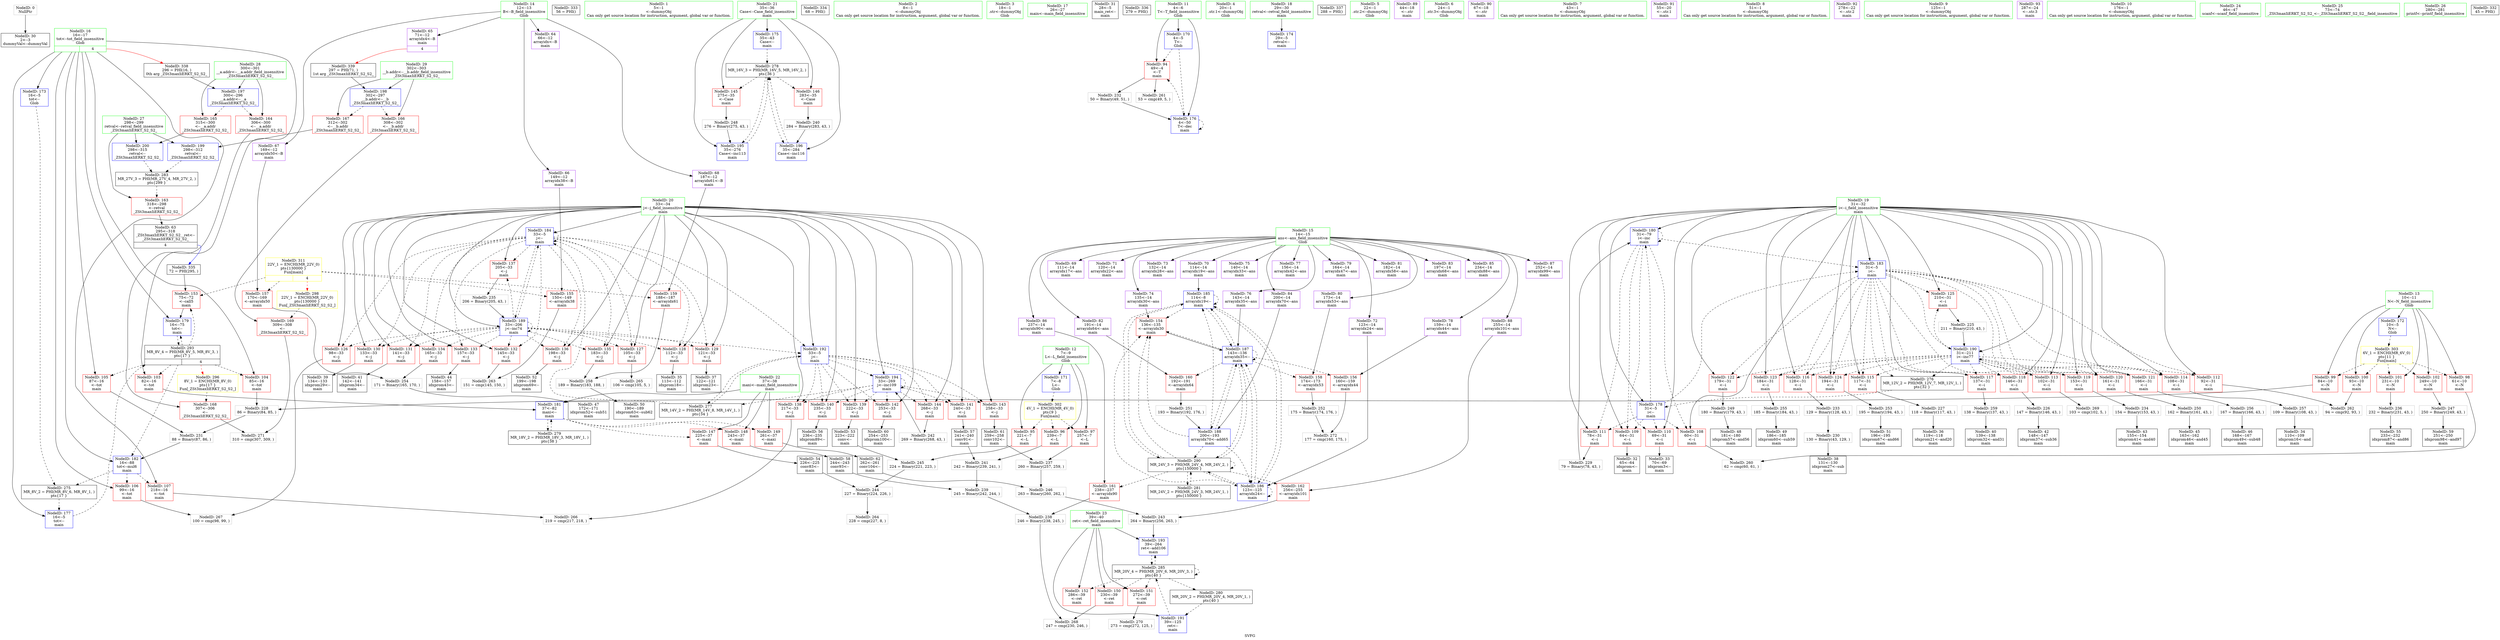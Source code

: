 digraph "SVFG" {
	label="SVFG";

	Node0x560994fac3d0 [shape=record,color=grey,label="{NodeID: 0\nNullPtr}"];
	Node0x560994fac3d0 -> Node0x560994fcc120[style=solid];
	Node0x560994fddcf0 [shape=record,color=grey,label="{NodeID: 263\n151 = cmp(145, 150, )\n}"];
	Node0x560994fd5c30 [shape=record,color=blue,label="{NodeID: 180\n31\<--79\ni\<--inc\nmain\n}"];
	Node0x560994fd5c30 -> Node0x560994fcd9b0[style=dashed];
	Node0x560994fd5c30 -> Node0x560994fcda80[style=dashed];
	Node0x560994fd5c30 -> Node0x560994fcdb50[style=dashed];
	Node0x560994fd5c30 -> Node0x560994fcdc20[style=dashed];
	Node0x560994fd5c30 -> Node0x560994fd5c30[style=dashed];
	Node0x560994fd5c30 -> Node0x560994fd5ea0[style=dashed];
	Node0x560994fcd0c0 [shape=record,color=red,label="{NodeID: 97\n257\<--7\n\<--L\nmain\n}"];
	Node0x560994fcd0c0 -> Node0x560994fda5e0[style=solid];
	Node0x560994fcb3e0 [shape=record,color=green,label="{NodeID: 14\n12\<--13\nB\<--B_field_insensitive\nGlob }"];
	Node0x560994fcb3e0 -> Node0x560994fced10[style=solid];
	Node0x560994fcb3e0 -> Node0x560994fcede0[style=solid];
	Node0x560994fcb3e0 -> Node0x560994fceeb0[style=solid];
	Node0x560994fcb3e0 -> Node0x560994fcef80[style=solid];
	Node0x560994fcb3e0 -> Node0x560994fcf050[style=solid];
	Node0x560994fe9dc0 [shape=record,color=black,label="{NodeID: 277\nMR_14V_2 = PHI(MR_14V_8, MR_14V_1, )\npts\{34 \}\n}"];
	Node0x560994fe9dc0 -> Node0x560994fd5f70[style=dashed];
	Node0x560994fe9dc0 -> Node0x560994fd0710[style=dashed];
	Node0x560994fd08b0 [shape=record,color=blue,label="{NodeID: 194\n33\<--269\nj\<--inc109\nmain\n}"];
	Node0x560994fd08b0 -> Node0x560994fd3950[style=dashed];
	Node0x560994fd08b0 -> Node0x560994fd3a20[style=dashed];
	Node0x560994fd08b0 -> Node0x560994fd3af0[style=dashed];
	Node0x560994fd08b0 -> Node0x560994fd3bc0[style=dashed];
	Node0x560994fd08b0 -> Node0x560994fd3c90[style=dashed];
	Node0x560994fd08b0 -> Node0x560994fd3d60[style=dashed];
	Node0x560994fd08b0 -> Node0x560994fd3e30[style=dashed];
	Node0x560994fd08b0 -> Node0x560994fd08b0[style=dashed];
	Node0x560994fd08b0 -> Node0x560994fe9dc0[style=dashed];
	Node0x560994fcdc20 [shape=record,color=red,label="{NodeID: 111\n78\<--31\n\<--i\nmain\n}"];
	Node0x560994fcdc20 -> Node0x560994fd99e0[style=solid];
	Node0x560994fcbf80 [shape=record,color=green,label="{NodeID: 28\n300\<--301\n__a.addr\<--__a.addr_field_insensitive\n_ZSt3maxIiERKT_S2_S2_\n}"];
	Node0x560994fcbf80 -> Node0x560994fd4e70[style=solid];
	Node0x560994fcbf80 -> Node0x560994fd4f40[style=solid];
	Node0x560994fcbf80 -> Node0x560994fd0b20[style=solid];
	Node0x560994fd2ec0 [shape=record,color=red,label="{NodeID: 125\n210\<--31\n\<--i\nmain\n}"];
	Node0x560994fd2ec0 -> Node0x560994fd93e0[style=solid];
	Node0x560994fccb10 [shape=record,color=black,label="{NodeID: 42\n148\<--147\nidxprom37\<--sub36\nmain\n}"];
	Node0x560994fd3a20 [shape=record,color=red,label="{NodeID: 139\n222\<--33\n\<--j\nmain\n}"];
	Node0x560994fd3a20 -> Node0x560994fce420[style=solid];
	Node0x560994fce690 [shape=record,color=black,label="{NodeID: 56\n236\<--235\nidxprom89\<--\nmain\n}"];
	Node0x560994fda460 [shape=record,color=grey,label="{NodeID: 236\n232 = Binary(231, 43, )\n}"];
	Node0x560994fda460 -> Node0x560994fce5c0[style=solid];
	Node0x560994fd4580 [shape=record,color=red,label="{NodeID: 153\n75\<--72\n\<--call5\nmain\n}"];
	Node0x560994fd4580 -> Node0x560994fd5b60[style=solid];
	Node0x560994fcf1f0 [shape=record,color=purple,label="{NodeID: 70\n114\<--14\narrayidx19\<--ans\nmain\n}"];
	Node0x560994fcf1f0 -> Node0x560994fd6040[style=solid];
	Node0x560994fffd10 [shape=record,color=black,label="{NodeID: 333\n56 = PHI()\n}"];
	Node0x560994fdc970 [shape=record,color=grey,label="{NodeID: 250\n162 = Binary(161, 43, )\n}"];
	Node0x560994fdc970 -> Node0x560994fccd80[style=solid];
	Node0x560994fd50e0 [shape=record,color=red,label="{NodeID: 167\n312\<--302\n\<--__b.addr\n_ZSt3maxIiERKT_S2_S2_\n}"];
	Node0x560994fd50e0 -> Node0x560994fd0cc0[style=solid];
	Node0x560994fcfd50 [shape=record,color=purple,label="{NodeID: 84\n200\<--14\narrayidx70\<--ans\nmain\n}"];
	Node0x560994fcfd50 -> Node0x560994fd62b0[style=solid];
	Node0x560994fb0090 [shape=record,color=green,label="{NodeID: 1\n5\<--1\n\<--dummyObj\nCan only get source location for instruction, argument, global var or function.}"];
	Node0x560994fdde70 [shape=record,color=grey,label="{NodeID: 264\n228 = cmp(227, 8, )\n}"];
	Node0x560994fd5d00 [shape=record,color=blue,label="{NodeID: 181\n37\<--82\nmaxi\<--\nmain\n}"];
	Node0x560994fd5d00 -> Node0x560994fd40a0[style=dashed];
	Node0x560994fd5d00 -> Node0x560994fd4170[style=dashed];
	Node0x560994fd5d00 -> Node0x560994fd4240[style=dashed];
	Node0x560994fd5d00 -> Node0x560994fea7c0[style=dashed];
	Node0x560994fcd190 [shape=record,color=red,label="{NodeID: 98\n61\<--10\n\<--N\nmain\n}"];
	Node0x560994fcd190 -> Node0x560994fdd870[style=solid];
	Node0x560994fcb470 [shape=record,color=green,label="{NodeID: 15\n14\<--15\nans\<--ans_field_insensitive\nGlob }"];
	Node0x560994fcb470 -> Node0x560994fcf120[style=solid];
	Node0x560994fcb470 -> Node0x560994fcf1f0[style=solid];
	Node0x560994fcb470 -> Node0x560994fcf2c0[style=solid];
	Node0x560994fcb470 -> Node0x560994fcf390[style=solid];
	Node0x560994fcb470 -> Node0x560994fcf460[style=solid];
	Node0x560994fcb470 -> Node0x560994fcf530[style=solid];
	Node0x560994fcb470 -> Node0x560994fcf600[style=solid];
	Node0x560994fcb470 -> Node0x560994fcf6d0[style=solid];
	Node0x560994fcb470 -> Node0x560994fcf7a0[style=solid];
	Node0x560994fcb470 -> Node0x560994fcf870[style=solid];
	Node0x560994fcb470 -> Node0x560994fcf940[style=solid];
	Node0x560994fcb470 -> Node0x560994fcfa10[style=solid];
	Node0x560994fcb470 -> Node0x560994fcfae0[style=solid];
	Node0x560994fcb470 -> Node0x560994fcfbb0[style=solid];
	Node0x560994fcb470 -> Node0x560994fcfc80[style=solid];
	Node0x560994fcb470 -> Node0x560994fcfd50[style=solid];
	Node0x560994fcb470 -> Node0x560994fcfe20[style=solid];
	Node0x560994fcb470 -> Node0x560994fcfef0[style=solid];
	Node0x560994fcb470 -> Node0x560994fcffc0[style=solid];
	Node0x560994fcb470 -> Node0x560994fd0090[style=solid];
	Node0x560994fea2c0 [shape=record,color=black,label="{NodeID: 278\nMR_16V_3 = PHI(MR_16V_5, MR_16V_2, )\npts\{36 \}\n}"];
	Node0x560994fea2c0 -> Node0x560994fd3f00[style=dashed];
	Node0x560994fea2c0 -> Node0x560994fd3fd0[style=dashed];
	Node0x560994fea2c0 -> Node0x560994fd0980[style=dashed];
	Node0x560994fea2c0 -> Node0x560994fd0a50[style=dashed];
	Node0x560994fd0980 [shape=record,color=blue,label="{NodeID: 195\n35\<--276\nCase\<--inc113\nmain\n}"];
	Node0x560994fd0980 -> Node0x560994fea2c0[style=dashed];
	Node0x560994fcdcf0 [shape=record,color=red,label="{NodeID: 112\n92\<--31\n\<--i\nmain\n}"];
	Node0x560994fcdcf0 -> Node0x560994fddb70[style=solid];
	Node0x560994fcc050 [shape=record,color=green,label="{NodeID: 29\n302\<--303\n__b.addr\<--__b.addr_field_insensitive\n_ZSt3maxIiERKT_S2_S2_\n}"];
	Node0x560994fcc050 -> Node0x560994fd5010[style=solid];
	Node0x560994fcc050 -> Node0x560994fd50e0[style=solid];
	Node0x560994fcc050 -> Node0x560994fd0bf0[style=solid];
	Node0x560994fd2f90 [shape=record,color=red,label="{NodeID: 126\n98\<--33\n\<--j\nmain\n}"];
	Node0x560994fd2f90 -> Node0x560994fde2f0[style=solid];
	Node0x560994fccbe0 [shape=record,color=black,label="{NodeID: 43\n155\<--154\nidxprom41\<--and40\nmain\n}"];
	Node0x560994fd3af0 [shape=record,color=red,label="{NodeID: 140\n235\<--33\n\<--j\nmain\n}"];
	Node0x560994fd3af0 -> Node0x560994fce690[style=solid];
	Node0x560994fce760 [shape=record,color=black,label="{NodeID: 57\n241\<--240\nconv91\<--\nmain\n}"];
	Node0x560994fce760 -> Node0x560994fd1a60[style=solid];
	Node0x560994fda5e0 [shape=record,color=grey,label="{NodeID: 237\n260 = Binary(257, 259, )\n}"];
	Node0x560994fda5e0 -> Node0x560994fd21e0[style=solid];
	Node0x560994fd4650 [shape=record,color=red,label="{NodeID: 154\n136\<--135\n\<--arrayidx30\nmain\n}"];
	Node0x560994fd4650 -> Node0x560994fd61e0[style=solid];
	Node0x560994fcf2c0 [shape=record,color=purple,label="{NodeID: 71\n120\<--14\narrayidx22\<--ans\nmain\n}"];
	Node0x560994fffe10 [shape=record,color=black,label="{NodeID: 334\n68 = PHI()\n}"];
	Node0x560994fdcaf0 [shape=record,color=grey,label="{NodeID: 251\n193 = Binary(192, 176, )\n}"];
	Node0x560994fdcaf0 -> Node0x560994fd62b0[style=solid];
	Node0x560994fd51b0 [shape=record,color=red,label="{NodeID: 168\n307\<--306\n\<--\n_ZSt3maxIiERKT_S2_S2_\n}"];
	Node0x560994fd51b0 -> Node0x560994fde8f0[style=solid];
	Node0x560994fcfe20 [shape=record,color=purple,label="{NodeID: 85\n234\<--14\narrayidx88\<--ans\nmain\n}"];
	Node0x560994fb0b40 [shape=record,color=green,label="{NodeID: 2\n8\<--1\n\<--dummyObj\nCan only get source location for instruction, argument, global var or function.}"];
	Node0x560994fddff0 [shape=record,color=grey,label="{NodeID: 265\n106 = cmp(105, 5, )\n}"];
	Node0x560994fd5dd0 [shape=record,color=blue,label="{NodeID: 182\n16\<--88\ntot\<--mul6\nmain\n}"];
	Node0x560994fd5dd0 -> Node0x560994fcd810[style=dashed];
	Node0x560994fd5dd0 -> Node0x560994fcd8e0[style=dashed];
	Node0x560994fd5dd0 -> Node0x560994fe93c0[style=dashed];
	Node0x560994fcd260 [shape=record,color=red,label="{NodeID: 99\n84\<--10\n\<--N\nmain\n}"];
	Node0x560994fcd260 -> Node0x560994fd9860[style=solid];
	Node0x560994fcb500 [shape=record,color=green,label="{NodeID: 16\n16\<--17\ntot\<--tot_field_insensitive\nGlob |{|<s9>4}}"];
	Node0x560994fcb500 -> Node0x560994fcd5a0[style=solid];
	Node0x560994fcb500 -> Node0x560994fcd670[style=solid];
	Node0x560994fcb500 -> Node0x560994fcd740[style=solid];
	Node0x560994fcb500 -> Node0x560994fcd810[style=solid];
	Node0x560994fcb500 -> Node0x560994fcd8e0[style=solid];
	Node0x560994fcb500 -> Node0x560994fd5650[style=solid];
	Node0x560994fcb500 -> Node0x560994fd59c0[style=solid];
	Node0x560994fcb500 -> Node0x560994fd5b60[style=solid];
	Node0x560994fcb500 -> Node0x560994fd5dd0[style=solid];
	Node0x560994fcb500:s9 -> Node0x5609950008f0[style=solid,color=red];
	Node0x560994fea7c0 [shape=record,color=black,label="{NodeID: 279\nMR_18V_2 = PHI(MR_18V_3, MR_18V_1, )\npts\{38 \}\n}"];
	Node0x560994fea7c0 -> Node0x560994fd5d00[style=dashed];
	Node0x560994fd0a50 [shape=record,color=blue,label="{NodeID: 196\n35\<--284\nCase\<--inc116\nmain\n}"];
	Node0x560994fd0a50 -> Node0x560994fea2c0[style=dashed];
	Node0x560994fcddc0 [shape=record,color=red,label="{NodeID: 113\n102\<--31\n\<--i\nmain\n}"];
	Node0x560994fcddc0 -> Node0x560994fde5f0[style=solid];
	Node0x560994fcc120 [shape=record,color=black,label="{NodeID: 30\n2\<--3\ndummyVal\<--dummyVal\n}"];
	Node0x560994feedc0 [shape=record,color=black,label="{NodeID: 293\nMR_8V_4 = PHI(MR_8V_5, MR_8V_3, )\npts\{17 \}\n|{|<s6>4}}"];
	Node0x560994feedc0 -> Node0x560994fcd5a0[style=dashed];
	Node0x560994feedc0 -> Node0x560994fcd670[style=dashed];
	Node0x560994feedc0 -> Node0x560994fcd740[style=dashed];
	Node0x560994feedc0 -> Node0x560994fd4580[style=dashed];
	Node0x560994feedc0 -> Node0x560994fd5b60[style=dashed];
	Node0x560994feedc0 -> Node0x560994fd5dd0[style=dashed];
	Node0x560994feedc0:s6 -> Node0x560994ff00c0[style=dashed,color=red];
	Node0x560994fd3060 [shape=record,color=red,label="{NodeID: 127\n105\<--33\n\<--j\nmain\n}"];
	Node0x560994fd3060 -> Node0x560994fddff0[style=solid];
	Node0x560994fcccb0 [shape=record,color=black,label="{NodeID: 44\n158\<--157\nidxprom43\<--\nmain\n}"];
	Node0x560994fd3bc0 [shape=record,color=red,label="{NodeID: 141\n240\<--33\n\<--j\nmain\n}"];
	Node0x560994fd3bc0 -> Node0x560994fce760[style=solid];
	Node0x560994fce830 [shape=record,color=black,label="{NodeID: 58\n244\<--243\nconv93\<--\nmain\n}"];
	Node0x560994fce830 -> Node0x560994fd1760[style=solid];
	Node0x560994fda760 [shape=record,color=grey,label="{NodeID: 238\n246 = Binary(238, 245, )\n}"];
	Node0x560994fda760 -> Node0x560994fde470[style=solid];
	Node0x560994fd4720 [shape=record,color=red,label="{NodeID: 155\n150\<--149\n\<--arrayidx38\nmain\n}"];
	Node0x560994fd4720 -> Node0x560994fddcf0[style=solid];
	Node0x560994fcf390 [shape=record,color=purple,label="{NodeID: 72\n123\<--14\narrayidx24\<--ans\nmain\n}"];
	Node0x560994fcf390 -> Node0x560994fd6110[style=solid];
	Node0x560995000560 [shape=record,color=black,label="{NodeID: 335\n72 = PHI(295, )\n}"];
	Node0x560995000560 -> Node0x560994fd4580[style=solid];
	Node0x560994fdcc70 [shape=record,color=grey,label="{NodeID: 252\n175 = Binary(174, 176, )\n}"];
	Node0x560994fdcc70 -> Node0x560994fdea70[style=solid];
	Node0x560994fd5280 [shape=record,color=red,label="{NodeID: 169\n309\<--308\n\<--\n_ZSt3maxIiERKT_S2_S2_\n}"];
	Node0x560994fd5280 -> Node0x560994fde8f0[style=solid];
	Node0x560994fcfef0 [shape=record,color=purple,label="{NodeID: 86\n237\<--14\narrayidx90\<--ans\nmain\n}"];
	Node0x560994fcfef0 -> Node0x560994fd4c00[style=solid];
	Node0x560994faf720 [shape=record,color=green,label="{NodeID: 3\n18\<--1\n.str\<--dummyObj\nGlob }"];
	Node0x560994fde170 [shape=record,color=grey,label="{NodeID: 266\n219 = cmp(217, 218, )\n}"];
	Node0x560994fd5ea0 [shape=record,color=blue,label="{NodeID: 183\n31\<--5\ni\<--\nmain\n}"];
	Node0x560994fd5ea0 -> Node0x560994fcdcf0[style=dashed];
	Node0x560994fd5ea0 -> Node0x560994fcddc0[style=dashed];
	Node0x560994fd5ea0 -> Node0x560994fcde90[style=dashed];
	Node0x560994fd5ea0 -> Node0x560994fcdf60[style=dashed];
	Node0x560994fd5ea0 -> Node0x560994fd2770[style=dashed];
	Node0x560994fd5ea0 -> Node0x560994fd2840[style=dashed];
	Node0x560994fd5ea0 -> Node0x560994fd2910[style=dashed];
	Node0x560994fd5ea0 -> Node0x560994fd29e0[style=dashed];
	Node0x560994fd5ea0 -> Node0x560994fd2ab0[style=dashed];
	Node0x560994fd5ea0 -> Node0x560994fd2b80[style=dashed];
	Node0x560994fd5ea0 -> Node0x560994fd2c50[style=dashed];
	Node0x560994fd5ea0 -> Node0x560994fd2d20[style=dashed];
	Node0x560994fd5ea0 -> Node0x560994fd2df0[style=dashed];
	Node0x560994fd5ea0 -> Node0x560994fd2ec0[style=dashed];
	Node0x560994fd5ea0 -> Node0x560994fd6450[style=dashed];
	Node0x560994fd5ea0 -> Node0x560994fe98c0[style=dashed];
	Node0x560994fcd330 [shape=record,color=red,label="{NodeID: 100\n93\<--10\n\<--N\nmain\n}"];
	Node0x560994fcd330 -> Node0x560994fddb70[style=solid];
	Node0x560994fcb5d0 [shape=record,color=green,label="{NodeID: 17\n26\<--27\nmain\<--main_field_insensitive\n}"];
	Node0x560994feacc0 [shape=record,color=black,label="{NodeID: 280\nMR_20V_2 = PHI(MR_20V_4, MR_20V_1, )\npts\{40 \}\n}"];
	Node0x560994feacc0 -> Node0x560994fd6520[style=dashed];
	Node0x560994fd0b20 [shape=record,color=blue,label="{NodeID: 197\n300\<--296\n__a.addr\<--__a\n_ZSt3maxIiERKT_S2_S2_\n}"];
	Node0x560994fd0b20 -> Node0x560994fd4e70[style=dashed];
	Node0x560994fd0b20 -> Node0x560994fd4f40[style=dashed];
	Node0x560994fcde90 [shape=record,color=red,label="{NodeID: 114\n108\<--31\n\<--i\nmain\n}"];
	Node0x560994fcde90 -> Node0x560994fdd3f0[style=solid];
	Node0x560994fcc220 [shape=record,color=black,label="{NodeID: 31\n28\<--5\nmain_ret\<--\nmain\n}"];
	Node0x560994fd3130 [shape=record,color=red,label="{NodeID: 128\n112\<--33\n\<--j\nmain\n}"];
	Node0x560994fd3130 -> Node0x560994fcc560[style=solid];
	Node0x560994fccd80 [shape=record,color=black,label="{NodeID: 45\n163\<--162\nidxprom46\<--and45\nmain\n}"];
	Node0x560994fd93e0 [shape=record,color=grey,label="{NodeID: 225\n211 = Binary(210, 43, )\n}"];
	Node0x560994fd93e0 -> Node0x560994fd6450[style=solid];
	Node0x560994fd3c90 [shape=record,color=red,label="{NodeID: 142\n253\<--33\n\<--j\nmain\n}"];
	Node0x560994fd3c90 -> Node0x560994fce9d0[style=solid];
	Node0x560994fce900 [shape=record,color=black,label="{NodeID: 59\n251\<--250\nidxprom98\<--and97\nmain\n}"];
	Node0x560994fd1760 [shape=record,color=grey,label="{NodeID: 239\n245 = Binary(242, 244, )\n}"];
	Node0x560994fd1760 -> Node0x560994fda760[style=solid];
	Node0x560994fd47f0 [shape=record,color=red,label="{NodeID: 156\n160\<--159\n\<--arrayidx44\nmain\n}"];
	Node0x560994fd47f0 -> Node0x560994fdea70[style=solid];
	Node0x560994fcf460 [shape=record,color=purple,label="{NodeID: 73\n132\<--14\narrayidx28\<--ans\nmain\n}"];
	Node0x560995000750 [shape=record,color=black,label="{NodeID: 336\n279 = PHI()\n}"];
	Node0x560994fdcdf0 [shape=record,color=grey,label="{NodeID: 253\n195 = Binary(194, 43, )\n}"];
	Node0x560994fdcdf0 -> Node0x560994fce280[style=solid];
	Node0x560994fd5350 [shape=record,color=blue,label="{NodeID: 170\n4\<--5\nT\<--\nGlob }"];
	Node0x560994fd5350 -> Node0x560994fd0570[style=dashed];
	Node0x560994fd5350 -> Node0x560994fd58f0[style=dashed];
	Node0x560994fcffc0 [shape=record,color=purple,label="{NodeID: 87\n252\<--14\narrayidx99\<--ans\nmain\n}"];
	Node0x560994faf7b0 [shape=record,color=green,label="{NodeID: 4\n20\<--1\n.str.1\<--dummyObj\nGlob }"];
	Node0x560994fde2f0 [shape=record,color=grey,label="{NodeID: 267\n100 = cmp(98, 99, )\n}"];
	Node0x560994fd5f70 [shape=record,color=blue,label="{NodeID: 184\n33\<--5\nj\<--\nmain\n}"];
	Node0x560994fd5f70 -> Node0x560994fd2f90[style=dashed];
	Node0x560994fd5f70 -> Node0x560994fd3060[style=dashed];
	Node0x560994fd5f70 -> Node0x560994fd3130[style=dashed];
	Node0x560994fd5f70 -> Node0x560994fd3200[style=dashed];
	Node0x560994fd5f70 -> Node0x560994fd32d0[style=dashed];
	Node0x560994fd5f70 -> Node0x560994fd33a0[style=dashed];
	Node0x560994fd5f70 -> Node0x560994fd3470[style=dashed];
	Node0x560994fd5f70 -> Node0x560994fd3540[style=dashed];
	Node0x560994fd5f70 -> Node0x560994fd3610[style=dashed];
	Node0x560994fd5f70 -> Node0x560994fd36e0[style=dashed];
	Node0x560994fd5f70 -> Node0x560994fd37b0[style=dashed];
	Node0x560994fd5f70 -> Node0x560994fd3880[style=dashed];
	Node0x560994fd5f70 -> Node0x560994fd5f70[style=dashed];
	Node0x560994fd5f70 -> Node0x560994fd6380[style=dashed];
	Node0x560994fd5f70 -> Node0x560994fd0710[style=dashed];
	Node0x560994fcd400 [shape=record,color=red,label="{NodeID: 101\n231\<--10\n\<--N\nmain\n}"];
	Node0x560994fcd400 -> Node0x560994fda460[style=solid];
	Node0x560994fcb6d0 [shape=record,color=green,label="{NodeID: 18\n29\<--30\nretval\<--retval_field_insensitive\nmain\n}"];
	Node0x560994fcb6d0 -> Node0x560994fd5750[style=solid];
	Node0x560994feb1c0 [shape=record,color=black,label="{NodeID: 281\nMR_24V_2 = PHI(MR_24V_3, MR_24V_1, )\npts\{150000 \}\n}"];
	Node0x560994feb1c0 -> Node0x560994fedec0[style=dashed];
	Node0x560994fd0bf0 [shape=record,color=blue,label="{NodeID: 198\n302\<--297\n__b.addr\<--__b\n_ZSt3maxIiERKT_S2_S2_\n}"];
	Node0x560994fd0bf0 -> Node0x560994fd5010[style=dashed];
	Node0x560994fd0bf0 -> Node0x560994fd50e0[style=dashed];
	Node0x560994fcdf60 [shape=record,color=red,label="{NodeID: 115\n117\<--31\n\<--i\nmain\n}"];
	Node0x560994fcdf60 -> Node0x560994fd96e0[style=solid];
	Node0x560994fcc2f0 [shape=record,color=black,label="{NodeID: 32\n65\<--64\nidxprom\<--\nmain\n}"];
	Node0x560994fd3200 [shape=record,color=red,label="{NodeID: 129\n121\<--33\n\<--j\nmain\n}"];
	Node0x560994fd3200 -> Node0x560994fcc700[style=solid];
	Node0x560994fcce50 [shape=record,color=black,label="{NodeID: 46\n168\<--167\nidxprom49\<--sub48\nmain\n}"];
	Node0x560994fd9560 [shape=record,color=grey,label="{NodeID: 226\n147 = Binary(146, 43, )\n}"];
	Node0x560994fd9560 -> Node0x560994fccb10[style=solid];
	Node0x560994fd3d60 [shape=record,color=red,label="{NodeID: 143\n258\<--33\n\<--j\nmain\n}"];
	Node0x560994fd3d60 -> Node0x560994fceaa0[style=solid];
	Node0x560994fce9d0 [shape=record,color=black,label="{NodeID: 60\n254\<--253\nidxprom100\<--\nmain\n}"];
	Node0x560994fd18e0 [shape=record,color=grey,label="{NodeID: 240\n284 = Binary(283, 43, )\n}"];
	Node0x560994fd18e0 -> Node0x560994fd0a50[style=solid];
	Node0x560994fd48c0 [shape=record,color=red,label="{NodeID: 157\n170\<--169\n\<--arrayidx50\nmain\n}"];
	Node0x560994fd48c0 -> Node0x560994fdcf70[style=solid];
	Node0x560994fcf530 [shape=record,color=purple,label="{NodeID: 74\n135\<--14\narrayidx30\<--ans\nmain\n}"];
	Node0x560994fcf530 -> Node0x560994fd4650[style=solid];
	Node0x560995000820 [shape=record,color=black,label="{NodeID: 337\n288 = PHI()\n}"];
	Node0x560994fdcf70 [shape=record,color=grey,label="{NodeID: 254\n171 = Binary(165, 170, )\n}"];
	Node0x560994fdcf70 -> Node0x560994fccf20[style=solid];
	Node0x560994fd5450 [shape=record,color=blue,label="{NodeID: 171\n7\<--8\nL\<--\nGlob }"];
	Node0x560994fd5450 -> Node0x560994ff1070[style=dashed];
	Node0x560994fd0090 [shape=record,color=purple,label="{NodeID: 88\n255\<--14\narrayidx101\<--ans\nmain\n}"];
	Node0x560994fd0090 -> Node0x560994fd4cd0[style=solid];
	Node0x560994faf130 [shape=record,color=green,label="{NodeID: 5\n22\<--1\n.str.2\<--dummyObj\nGlob }"];
	Node0x560994fde470 [shape=record,color=grey,label="{NodeID: 268\n247 = cmp(230, 246, )\n}"];
	Node0x560994fd6040 [shape=record,color=blue,label="{NodeID: 185\n114\<--8\narrayidx19\<--\nmain\n}"];
	Node0x560994fd6040 -> Node0x560994fd4650[style=dashed];
	Node0x560994fd6040 -> Node0x560994fd6040[style=dashed];
	Node0x560994fd6040 -> Node0x560994fd6110[style=dashed];
	Node0x560994fd6040 -> Node0x560994fd61e0[style=dashed];
	Node0x560994fd6040 -> Node0x560994fedec0[style=dashed];
	Node0x560994fcd4d0 [shape=record,color=red,label="{NodeID: 102\n249\<--10\n\<--N\nmain\n}"];
	Node0x560994fcd4d0 -> Node0x560994fd2360[style=solid];
	Node0x560994fcb7a0 [shape=record,color=green,label="{NodeID: 19\n31\<--32\ni\<--i_field_insensitive\nmain\n}"];
	Node0x560994fcb7a0 -> Node0x560994fcd9b0[style=solid];
	Node0x560994fcb7a0 -> Node0x560994fcda80[style=solid];
	Node0x560994fcb7a0 -> Node0x560994fcdb50[style=solid];
	Node0x560994fcb7a0 -> Node0x560994fcdc20[style=solid];
	Node0x560994fcb7a0 -> Node0x560994fcdcf0[style=solid];
	Node0x560994fcb7a0 -> Node0x560994fcddc0[style=solid];
	Node0x560994fcb7a0 -> Node0x560994fcde90[style=solid];
	Node0x560994fcb7a0 -> Node0x560994fcdf60[style=solid];
	Node0x560994fcb7a0 -> Node0x560994fd2770[style=solid];
	Node0x560994fcb7a0 -> Node0x560994fd2840[style=solid];
	Node0x560994fcb7a0 -> Node0x560994fd2910[style=solid];
	Node0x560994fcb7a0 -> Node0x560994fd29e0[style=solid];
	Node0x560994fcb7a0 -> Node0x560994fd2ab0[style=solid];
	Node0x560994fcb7a0 -> Node0x560994fd2b80[style=solid];
	Node0x560994fcb7a0 -> Node0x560994fd2c50[style=solid];
	Node0x560994fcb7a0 -> Node0x560994fd2d20[style=solid];
	Node0x560994fcb7a0 -> Node0x560994fd2df0[style=solid];
	Node0x560994fcb7a0 -> Node0x560994fd2ec0[style=solid];
	Node0x560994fcb7a0 -> Node0x560994fd5a90[style=solid];
	Node0x560994fcb7a0 -> Node0x560994fd5c30[style=solid];
	Node0x560994fcb7a0 -> Node0x560994fd5ea0[style=solid];
	Node0x560994fcb7a0 -> Node0x560994fd6450[style=solid];
	Node0x560994fd0cc0 [shape=record,color=blue,label="{NodeID: 199\n298\<--312\nretval\<--\n_ZSt3maxIiERKT_S2_S2_\n}"];
	Node0x560994fd0cc0 -> Node0x560994febbc0[style=dashed];
	Node0x560994fd2770 [shape=record,color=red,label="{NodeID: 116\n128\<--31\n\<--i\nmain\n}"];
	Node0x560994fd2770 -> Node0x560994fd9fe0[style=solid];
	Node0x560994fcc3c0 [shape=record,color=black,label="{NodeID: 33\n70\<--69\nidxprom3\<--\nmain\n}"];
	Node0x560994ff00c0 [shape=record,color=yellow,style=double,label="{NodeID: 296\n8V_1 = ENCHI(MR_8V_0)\npts\{17 \}\nFun[_ZSt3maxIiERKT_S2_S2_]}"];
	Node0x560994ff00c0 -> Node0x560994fd51b0[style=dashed];
	Node0x560994fd32d0 [shape=record,color=red,label="{NodeID: 130\n133\<--33\n\<--j\nmain\n}"];
	Node0x560994fd32d0 -> Node0x560994fcc8a0[style=solid];
	Node0x560994fccf20 [shape=record,color=black,label="{NodeID: 47\n172\<--171\nidxprom52\<--sub51\nmain\n}"];
	Node0x560994fd96e0 [shape=record,color=grey,label="{NodeID: 227\n118 = Binary(117, 43, )\n}"];
	Node0x560994fd96e0 -> Node0x560994fcc630[style=solid];
	Node0x560994fd3e30 [shape=record,color=red,label="{NodeID: 144\n268\<--33\n\<--j\nmain\n}"];
	Node0x560994fd3e30 -> Node0x560994fd1be0[style=solid];
	Node0x560994fceaa0 [shape=record,color=black,label="{NodeID: 61\n259\<--258\nconv102\<--\nmain\n}"];
	Node0x560994fceaa0 -> Node0x560994fda5e0[style=solid];
	Node0x560994fd1a60 [shape=record,color=grey,label="{NodeID: 241\n242 = Binary(239, 241, )\n}"];
	Node0x560994fd1a60 -> Node0x560994fd1760[style=solid];
	Node0x560994fd4990 [shape=record,color=red,label="{NodeID: 158\n174\<--173\n\<--arrayidx53\nmain\n}"];
	Node0x560994fd4990 -> Node0x560994fdcc70[style=solid];
	Node0x560994fcf600 [shape=record,color=purple,label="{NodeID: 75\n140\<--14\narrayidx33\<--ans\nmain\n}"];
	Node0x5609950008f0 [shape=record,color=black,label="{NodeID: 338\n296 = PHI(16, )\n0th arg _ZSt3maxIiERKT_S2_S2_ }"];
	Node0x5609950008f0 -> Node0x560994fd0b20[style=solid];
	Node0x560994fdd0f0 [shape=record,color=grey,label="{NodeID: 255\n185 = Binary(184, 43, )\n}"];
	Node0x560994fdd0f0 -> Node0x560994fce0e0[style=solid];
	Node0x560994fd5550 [shape=record,color=blue,label="{NodeID: 172\n10\<--5\nN\<--\nGlob }"];
	Node0x560994fd5550 -> Node0x560994ff1150[style=dashed];
	Node0x560994fd0160 [shape=record,color=purple,label="{NodeID: 89\n44\<--18\n\<--.str\nmain\n}"];
	Node0x560994faf1c0 [shape=record,color=green,label="{NodeID: 6\n24\<--1\n.str.3\<--dummyObj\nGlob }"];
	Node0x560994fde5f0 [shape=record,color=grey,label="{NodeID: 269\n103 = cmp(102, 5, )\n}"];
	Node0x560994fd6110 [shape=record,color=blue,label="{NodeID: 186\n123\<--125\narrayidx24\<--\nmain\n}"];
	Node0x560994fd6110 -> Node0x560994fd4650[style=dashed];
	Node0x560994fd6110 -> Node0x560994fd6040[style=dashed];
	Node0x560994fd6110 -> Node0x560994fd6110[style=dashed];
	Node0x560994fd6110 -> Node0x560994fd61e0[style=dashed];
	Node0x560994fd6110 -> Node0x560994fedec0[style=dashed];
	Node0x560994fcd5a0 [shape=record,color=red,label="{NodeID: 103\n82\<--16\n\<--tot\nmain\n}"];
	Node0x560994fcd5a0 -> Node0x560994fd5d00[style=solid];
	Node0x560994fcb870 [shape=record,color=green,label="{NodeID: 20\n33\<--34\nj\<--j_field_insensitive\nmain\n}"];
	Node0x560994fcb870 -> Node0x560994fd2f90[style=solid];
	Node0x560994fcb870 -> Node0x560994fd3060[style=solid];
	Node0x560994fcb870 -> Node0x560994fd3130[style=solid];
	Node0x560994fcb870 -> Node0x560994fd3200[style=solid];
	Node0x560994fcb870 -> Node0x560994fd32d0[style=solid];
	Node0x560994fcb870 -> Node0x560994fd33a0[style=solid];
	Node0x560994fcb870 -> Node0x560994fd3470[style=solid];
	Node0x560994fcb870 -> Node0x560994fd3540[style=solid];
	Node0x560994fcb870 -> Node0x560994fd3610[style=solid];
	Node0x560994fcb870 -> Node0x560994fd36e0[style=solid];
	Node0x560994fcb870 -> Node0x560994fd37b0[style=solid];
	Node0x560994fcb870 -> Node0x560994fd3880[style=solid];
	Node0x560994fcb870 -> Node0x560994fd3950[style=solid];
	Node0x560994fcb870 -> Node0x560994fd3a20[style=solid];
	Node0x560994fcb870 -> Node0x560994fd3af0[style=solid];
	Node0x560994fcb870 -> Node0x560994fd3bc0[style=solid];
	Node0x560994fcb870 -> Node0x560994fd3c90[style=solid];
	Node0x560994fcb870 -> Node0x560994fd3d60[style=solid];
	Node0x560994fcb870 -> Node0x560994fd3e30[style=solid];
	Node0x560994fcb870 -> Node0x560994fd5f70[style=solid];
	Node0x560994fcb870 -> Node0x560994fd6380[style=solid];
	Node0x560994fcb870 -> Node0x560994fd0710[style=solid];
	Node0x560994fcb870 -> Node0x560994fd08b0[style=solid];
	Node0x560994febbc0 [shape=record,color=black,label="{NodeID: 283\nMR_27V_3 = PHI(MR_27V_4, MR_27V_2, )\npts\{299 \}\n}"];
	Node0x560994febbc0 -> Node0x560994fd4da0[style=dashed];
	Node0x560994fd0d90 [shape=record,color=blue,label="{NodeID: 200\n298\<--315\nretval\<--\n_ZSt3maxIiERKT_S2_S2_\n}"];
	Node0x560994fd0d90 -> Node0x560994febbc0[style=dashed];
	Node0x560994fd2840 [shape=record,color=red,label="{NodeID: 117\n137\<--31\n\<--i\nmain\n}"];
	Node0x560994fd2840 -> Node0x560994fdd6f0[style=solid];
	Node0x560994fcc490 [shape=record,color=black,label="{NodeID: 34\n110\<--109\nidxprom16\<--and\nmain\n}"];
	Node0x560994fd33a0 [shape=record,color=red,label="{NodeID: 131\n141\<--33\n\<--j\nmain\n}"];
	Node0x560994fd33a0 -> Node0x560994fcca40[style=solid];
	Node0x560994fce010 [shape=record,color=black,label="{NodeID: 48\n181\<--180\nidxprom57\<--and56\nmain\n}"];
	Node0x560994ff1850 [shape=record,color=yellow,style=double,label="{NodeID: 311\n22V_1 = ENCHI(MR_22V_0)\npts\{130000 \}\nFun[main]|{|<s4>4}}"];
	Node0x560994ff1850 -> Node0x560994fd4580[style=dashed];
	Node0x560994ff1850 -> Node0x560994fd4720[style=dashed];
	Node0x560994ff1850 -> Node0x560994fd48c0[style=dashed];
	Node0x560994ff1850 -> Node0x560994fd4a60[style=dashed];
	Node0x560994ff1850:s4 -> Node0x560994ff0cc0[style=dashed,color=red];
	Node0x560994fd9860 [shape=record,color=grey,label="{NodeID: 228\n86 = Binary(84, 85, )\n}"];
	Node0x560994fd9860 -> Node0x560994fd9ce0[style=solid];
	Node0x560994fd3f00 [shape=record,color=red,label="{NodeID: 145\n275\<--35\n\<--Case\nmain\n}"];
	Node0x560994fd3f00 -> Node0x560994fd24e0[style=solid];
	Node0x560994fceb70 [shape=record,color=black,label="{NodeID: 62\n262\<--261\nconv104\<--\nmain\n}"];
	Node0x560994fceb70 -> Node0x560994fd21e0[style=solid];
	Node0x560994fd1be0 [shape=record,color=grey,label="{NodeID: 242\n269 = Binary(268, 43, )\n}"];
	Node0x560994fd1be0 -> Node0x560994fd08b0[style=solid];
	Node0x560994fd4a60 [shape=record,color=red,label="{NodeID: 159\n188\<--187\n\<--arrayidx61\nmain\n}"];
	Node0x560994fd4a60 -> Node0x560994fdd570[style=solid];
	Node0x560994fcf6d0 [shape=record,color=purple,label="{NodeID: 76\n143\<--14\narrayidx35\<--ans\nmain\n}"];
	Node0x560994fcf6d0 -> Node0x560994fd61e0[style=solid];
	Node0x560995000a50 [shape=record,color=black,label="{NodeID: 339\n297 = PHI(71, )\n1st arg _ZSt3maxIiERKT_S2_S2_ }"];
	Node0x560995000a50 -> Node0x560994fd0bf0[style=solid];
	Node0x560994fdd270 [shape=record,color=grey,label="{NodeID: 256\n167 = Binary(166, 43, )\n}"];
	Node0x560994fdd270 -> Node0x560994fcce50[style=solid];
	Node0x560994fd5650 [shape=record,color=blue,label="{NodeID: 173\n16\<--5\ntot\<--\nGlob }"];
	Node0x560994fd5650 -> Node0x560994fe93c0[style=dashed];
	Node0x560994fd0230 [shape=record,color=purple,label="{NodeID: 90\n67\<--18\n\<--.str\nmain\n}"];
	Node0x560994faf250 [shape=record,color=green,label="{NodeID: 7\n43\<--1\n\<--dummyObj\nCan only get source location for instruction, argument, global var or function.}"];
	Node0x560994fde770 [shape=record,color=grey,label="{NodeID: 270\n273 = cmp(272, 125, )\n}"];
	Node0x560994fd61e0 [shape=record,color=blue,label="{NodeID: 187\n143\<--136\narrayidx35\<--\nmain\n}"];
	Node0x560994fd61e0 -> Node0x560994fd4650[style=dashed];
	Node0x560994fd61e0 -> Node0x560994fd47f0[style=dashed];
	Node0x560994fd61e0 -> Node0x560994fd4990[style=dashed];
	Node0x560994fd61e0 -> Node0x560994fd4b30[style=dashed];
	Node0x560994fd61e0 -> Node0x560994fd6040[style=dashed];
	Node0x560994fd61e0 -> Node0x560994fd6110[style=dashed];
	Node0x560994fd61e0 -> Node0x560994fd61e0[style=dashed];
	Node0x560994fd61e0 -> Node0x560994fd62b0[style=dashed];
	Node0x560994fd61e0 -> Node0x560994fedec0[style=dashed];
	Node0x560994fcd670 [shape=record,color=red,label="{NodeID: 104\n85\<--16\n\<--tot\nmain\n}"];
	Node0x560994fcd670 -> Node0x560994fd9860[style=solid];
	Node0x560994fcb940 [shape=record,color=green,label="{NodeID: 21\n35\<--36\nCase\<--Case_field_insensitive\nmain\n}"];
	Node0x560994fcb940 -> Node0x560994fd3f00[style=solid];
	Node0x560994fcb940 -> Node0x560994fd3fd0[style=solid];
	Node0x560994fcb940 -> Node0x560994fd5820[style=solid];
	Node0x560994fcb940 -> Node0x560994fd0980[style=solid];
	Node0x560994fcb940 -> Node0x560994fd0a50[style=solid];
	Node0x560994fd2910 [shape=record,color=red,label="{NodeID: 118\n146\<--31\n\<--i\nmain\n}"];
	Node0x560994fd2910 -> Node0x560994fd9560[style=solid];
	Node0x560994fcc560 [shape=record,color=black,label="{NodeID: 35\n113\<--112\nidxprom18\<--\nmain\n}"];
	Node0x560994ff0cc0 [shape=record,color=yellow,style=double,label="{NodeID: 298\n22V_1 = ENCHI(MR_22V_0)\npts\{130000 \}\nFun[_ZSt3maxIiERKT_S2_S2_]}"];
	Node0x560994ff0cc0 -> Node0x560994fd5280[style=dashed];
	Node0x560994fd3470 [shape=record,color=red,label="{NodeID: 132\n145\<--33\n\<--j\nmain\n}"];
	Node0x560994fd3470 -> Node0x560994fddcf0[style=solid];
	Node0x560994fce0e0 [shape=record,color=black,label="{NodeID: 49\n186\<--185\nidxprom60\<--sub59\nmain\n}"];
	Node0x560994fd99e0 [shape=record,color=grey,label="{NodeID: 229\n79 = Binary(78, 43, )\n}"];
	Node0x560994fd99e0 -> Node0x560994fd5c30[style=solid];
	Node0x560994fd3fd0 [shape=record,color=red,label="{NodeID: 146\n283\<--35\n\<--Case\nmain\n}"];
	Node0x560994fd3fd0 -> Node0x560994fd18e0[style=solid];
	Node0x560994fcec40 [shape=record,color=black,label="{NodeID: 63\n295\<--318\n_ZSt3maxIiERKT_S2_S2__ret\<--\n_ZSt3maxIiERKT_S2_S2_\n|{<s0>4}}"];
	Node0x560994fcec40:s0 -> Node0x560995000560[style=solid,color=blue];
	Node0x560994fd1d60 [shape=record,color=grey,label="{NodeID: 243\n264 = Binary(256, 263, )\n}"];
	Node0x560994fd1d60 -> Node0x560994fd07e0[style=solid];
	Node0x560994fd4b30 [shape=record,color=red,label="{NodeID: 160\n192\<--191\n\<--arrayidx64\nmain\n}"];
	Node0x560994fd4b30 -> Node0x560994fdcaf0[style=solid];
	Node0x560994fcf7a0 [shape=record,color=purple,label="{NodeID: 77\n156\<--14\narrayidx42\<--ans\nmain\n}"];
	Node0x560994fdd3f0 [shape=record,color=grey,label="{NodeID: 257\n109 = Binary(108, 43, )\n}"];
	Node0x560994fdd3f0 -> Node0x560994fcc490[style=solid];
	Node0x560994fd5750 [shape=record,color=blue,label="{NodeID: 174\n29\<--5\nretval\<--\nmain\n}"];
	Node0x560994fd0300 [shape=record,color=purple,label="{NodeID: 91\n55\<--20\n\<--.str.1\nmain\n}"];
	Node0x560994faf2e0 [shape=record,color=green,label="{NodeID: 8\n51\<--1\n\<--dummyObj\nCan only get source location for instruction, argument, global var or function.}"];
	Node0x560994fde8f0 [shape=record,color=grey,label="{NodeID: 271\n310 = cmp(307, 309, )\n}"];
	Node0x560994fd62b0 [shape=record,color=blue,label="{NodeID: 188\n200\<--193\narrayidx70\<--add65\nmain\n}"];
	Node0x560994fd62b0 -> Node0x560994fd4650[style=dashed];
	Node0x560994fd62b0 -> Node0x560994fd6040[style=dashed];
	Node0x560994fd62b0 -> Node0x560994fd6110[style=dashed];
	Node0x560994fd62b0 -> Node0x560994fd61e0[style=dashed];
	Node0x560994fd62b0 -> Node0x560994fedec0[style=dashed];
	Node0x560994fcd740 [shape=record,color=red,label="{NodeID: 105\n87\<--16\n\<--tot\nmain\n}"];
	Node0x560994fcd740 -> Node0x560994fd9ce0[style=solid];
	Node0x560994fcba10 [shape=record,color=green,label="{NodeID: 22\n37\<--38\nmaxi\<--maxi_field_insensitive\nmain\n}"];
	Node0x560994fcba10 -> Node0x560994fd40a0[style=solid];
	Node0x560994fcba10 -> Node0x560994fd4170[style=solid];
	Node0x560994fcba10 -> Node0x560994fd4240[style=solid];
	Node0x560994fcba10 -> Node0x560994fd5d00[style=solid];
	Node0x560994fec5c0 [shape=record,color=black,label="{NodeID: 285\nMR_20V_4 = PHI(MR_20V_6, MR_20V_3, )\npts\{40 \}\n}"];
	Node0x560994fec5c0 -> Node0x560994fd4310[style=dashed];
	Node0x560994fec5c0 -> Node0x560994fd43e0[style=dashed];
	Node0x560994fec5c0 -> Node0x560994fd44b0[style=dashed];
	Node0x560994fec5c0 -> Node0x560994fd07e0[style=dashed];
	Node0x560994fec5c0 -> Node0x560994feacc0[style=dashed];
	Node0x560994fec5c0 -> Node0x560994fec5c0[style=dashed];
	Node0x560994fd29e0 [shape=record,color=red,label="{NodeID: 119\n153\<--31\n\<--i\nmain\n}"];
	Node0x560994fd29e0 -> Node0x560994fda160[style=solid];
	Node0x560994fcc630 [shape=record,color=black,label="{NodeID: 36\n119\<--118\nidxprom21\<--and20\nmain\n}"];
	Node0x560994fd3540 [shape=record,color=red,label="{NodeID: 133\n157\<--33\n\<--j\nmain\n}"];
	Node0x560994fd3540 -> Node0x560994fcccb0[style=solid];
	Node0x560994fce1b0 [shape=record,color=black,label="{NodeID: 50\n190\<--189\nidxprom63\<--sub62\nmain\n}"];
	Node0x560994fd9b60 [shape=record,color=grey,label="{NodeID: 230\n130 = Binary(43, 129, )\n}"];
	Node0x560994fd9b60 -> Node0x560994fcc7d0[style=solid];
	Node0x560994fd40a0 [shape=record,color=red,label="{NodeID: 147\n225\<--37\n\<--maxi\nmain\n}"];
	Node0x560994fd40a0 -> Node0x560994fce4f0[style=solid];
	Node0x560994fced10 [shape=record,color=purple,label="{NodeID: 64\n66\<--12\narrayidx\<--B\nmain\n}"];
	Node0x560994fd1ee0 [shape=record,color=grey,label="{NodeID: 244\n227 = Binary(224, 226, )\n}"];
	Node0x560994fd1ee0 -> Node0x560994fdde70[style=solid];
	Node0x560994fd4c00 [shape=record,color=red,label="{NodeID: 161\n238\<--237\n\<--arrayidx90\nmain\n}"];
	Node0x560994fd4c00 -> Node0x560994fda760[style=solid];
	Node0x560994fcf870 [shape=record,color=purple,label="{NodeID: 78\n159\<--14\narrayidx44\<--ans\nmain\n}"];
	Node0x560994fcf870 -> Node0x560994fd47f0[style=solid];
	Node0x560994fdd570 [shape=record,color=grey,label="{NodeID: 258\n189 = Binary(183, 188, )\n}"];
	Node0x560994fdd570 -> Node0x560994fce1b0[style=solid];
	Node0x560994fd5820 [shape=record,color=blue,label="{NodeID: 175\n35\<--43\nCase\<--\nmain\n}"];
	Node0x560994fd5820 -> Node0x560994fea2c0[style=dashed];
	Node0x560994fd03d0 [shape=record,color=purple,label="{NodeID: 92\n278\<--22\n\<--.str.2\nmain\n}"];
	Node0x560994fac5f0 [shape=record,color=green,label="{NodeID: 9\n125\<--1\n\<--dummyObj\nCan only get source location for instruction, argument, global var or function.}"];
	Node0x560994fdea70 [shape=record,color=grey,label="{NodeID: 272\n177 = cmp(160, 175, )\n}"];
	Node0x560994fd6380 [shape=record,color=blue,label="{NodeID: 189\n33\<--206\nj\<--inc74\nmain\n}"];
	Node0x560994fd6380 -> Node0x560994fd2f90[style=dashed];
	Node0x560994fd6380 -> Node0x560994fd3060[style=dashed];
	Node0x560994fd6380 -> Node0x560994fd3130[style=dashed];
	Node0x560994fd6380 -> Node0x560994fd3200[style=dashed];
	Node0x560994fd6380 -> Node0x560994fd32d0[style=dashed];
	Node0x560994fd6380 -> Node0x560994fd33a0[style=dashed];
	Node0x560994fd6380 -> Node0x560994fd3470[style=dashed];
	Node0x560994fd6380 -> Node0x560994fd3540[style=dashed];
	Node0x560994fd6380 -> Node0x560994fd3610[style=dashed];
	Node0x560994fd6380 -> Node0x560994fd36e0[style=dashed];
	Node0x560994fd6380 -> Node0x560994fd37b0[style=dashed];
	Node0x560994fd6380 -> Node0x560994fd3880[style=dashed];
	Node0x560994fd6380 -> Node0x560994fd5f70[style=dashed];
	Node0x560994fd6380 -> Node0x560994fd6380[style=dashed];
	Node0x560994fd6380 -> Node0x560994fd0710[style=dashed];
	Node0x560994fcd810 [shape=record,color=red,label="{NodeID: 106\n99\<--16\n\<--tot\nmain\n}"];
	Node0x560994fcd810 -> Node0x560994fde2f0[style=solid];
	Node0x560994fcbae0 [shape=record,color=green,label="{NodeID: 23\n39\<--40\nret\<--ret_field_insensitive\nmain\n}"];
	Node0x560994fcbae0 -> Node0x560994fd4310[style=solid];
	Node0x560994fcbae0 -> Node0x560994fd43e0[style=solid];
	Node0x560994fcbae0 -> Node0x560994fd44b0[style=solid];
	Node0x560994fcbae0 -> Node0x560994fd6520[style=solid];
	Node0x560994fcbae0 -> Node0x560994fd07e0[style=solid];
	Node0x560994fd2ab0 [shape=record,color=red,label="{NodeID: 120\n161\<--31\n\<--i\nmain\n}"];
	Node0x560994fd2ab0 -> Node0x560994fdc970[style=solid];
	Node0x560994fcc700 [shape=record,color=black,label="{NodeID: 37\n122\<--121\nidxprom23\<--\nmain\n}"];
	Node0x560994fd3610 [shape=record,color=red,label="{NodeID: 134\n165\<--33\n\<--j\nmain\n}"];
	Node0x560994fd3610 -> Node0x560994fdcf70[style=solid];
	Node0x560994fce280 [shape=record,color=black,label="{NodeID: 51\n196\<--195\nidxprom67\<--and66\nmain\n}"];
	Node0x560994fd9ce0 [shape=record,color=grey,label="{NodeID: 231\n88 = Binary(87, 86, )\n}"];
	Node0x560994fd9ce0 -> Node0x560994fd5dd0[style=solid];
	Node0x560994fd4170 [shape=record,color=red,label="{NodeID: 148\n243\<--37\n\<--maxi\nmain\n}"];
	Node0x560994fd4170 -> Node0x560994fce830[style=solid];
	Node0x560994fcede0 [shape=record,color=purple,label="{NodeID: 65\n71\<--12\narrayidx4\<--B\nmain\n|{<s0>4}}"];
	Node0x560994fcede0:s0 -> Node0x560995000a50[style=solid,color=red];
	Node0x560994fd2060 [shape=record,color=grey,label="{NodeID: 245\n224 = Binary(221, 223, )\n}"];
	Node0x560994fd2060 -> Node0x560994fd1ee0[style=solid];
	Node0x560994fd4cd0 [shape=record,color=red,label="{NodeID: 162\n256\<--255\n\<--arrayidx101\nmain\n}"];
	Node0x560994fd4cd0 -> Node0x560994fd1d60[style=solid];
	Node0x560994fcf940 [shape=record,color=purple,label="{NodeID: 79\n164\<--14\narrayidx47\<--ans\nmain\n}"];
	Node0x560994fdd6f0 [shape=record,color=grey,label="{NodeID: 259\n138 = Binary(137, 43, )\n}"];
	Node0x560994fdd6f0 -> Node0x560994fcc970[style=solid];
	Node0x560994fd58f0 [shape=record,color=blue,label="{NodeID: 176\n4\<--50\nT\<--dec\nmain\n}"];
	Node0x560994fd58f0 -> Node0x560994fd0570[style=dashed];
	Node0x560994fd58f0 -> Node0x560994fd58f0[style=dashed];
	Node0x560994fd04a0 [shape=record,color=purple,label="{NodeID: 93\n287\<--24\n\<--.str.3\nmain\n}"];
	Node0x560994fac680 [shape=record,color=green,label="{NodeID: 10\n176\<--1\n\<--dummyObj\nCan only get source location for instruction, argument, global var or function.}"];
	Node0x560994fd6450 [shape=record,color=blue,label="{NodeID: 190\n31\<--211\ni\<--inc77\nmain\n}"];
	Node0x560994fd6450 -> Node0x560994fcdcf0[style=dashed];
	Node0x560994fd6450 -> Node0x560994fcddc0[style=dashed];
	Node0x560994fd6450 -> Node0x560994fcde90[style=dashed];
	Node0x560994fd6450 -> Node0x560994fcdf60[style=dashed];
	Node0x560994fd6450 -> Node0x560994fd2770[style=dashed];
	Node0x560994fd6450 -> Node0x560994fd2840[style=dashed];
	Node0x560994fd6450 -> Node0x560994fd2910[style=dashed];
	Node0x560994fd6450 -> Node0x560994fd29e0[style=dashed];
	Node0x560994fd6450 -> Node0x560994fd2ab0[style=dashed];
	Node0x560994fd6450 -> Node0x560994fd2b80[style=dashed];
	Node0x560994fd6450 -> Node0x560994fd2c50[style=dashed];
	Node0x560994fd6450 -> Node0x560994fd2d20[style=dashed];
	Node0x560994fd6450 -> Node0x560994fd2df0[style=dashed];
	Node0x560994fd6450 -> Node0x560994fd2ec0[style=dashed];
	Node0x560994fd6450 -> Node0x560994fd6450[style=dashed];
	Node0x560994fd6450 -> Node0x560994fe98c0[style=dashed];
	Node0x560994fcd8e0 [shape=record,color=red,label="{NodeID: 107\n218\<--16\n\<--tot\nmain\n}"];
	Node0x560994fcd8e0 -> Node0x560994fde170[style=solid];
	Node0x560994fcbbb0 [shape=record,color=green,label="{NodeID: 24\n46\<--47\nscanf\<--scanf_field_insensitive\n}"];
	Node0x560994fd2b80 [shape=record,color=red,label="{NodeID: 121\n166\<--31\n\<--i\nmain\n}"];
	Node0x560994fd2b80 -> Node0x560994fdd270[style=solid];
	Node0x560994fcc7d0 [shape=record,color=black,label="{NodeID: 38\n131\<--130\nidxprom27\<--sub\nmain\n}"];
	Node0x560994fd36e0 [shape=record,color=red,label="{NodeID: 135\n183\<--33\n\<--j\nmain\n}"];
	Node0x560994fd36e0 -> Node0x560994fdd570[style=solid];
	Node0x560994fce350 [shape=record,color=black,label="{NodeID: 52\n199\<--198\nidxprom69\<--\nmain\n}"];
	Node0x560994fd9e60 [shape=record,color=grey,label="{NodeID: 232\n50 = Binary(49, 51, )\n}"];
	Node0x560994fd9e60 -> Node0x560994fd58f0[style=solid];
	Node0x560994fd4240 [shape=record,color=red,label="{NodeID: 149\n261\<--37\n\<--maxi\nmain\n}"];
	Node0x560994fd4240 -> Node0x560994fceb70[style=solid];
	Node0x560994fceeb0 [shape=record,color=purple,label="{NodeID: 66\n149\<--12\narrayidx38\<--B\nmain\n}"];
	Node0x560994fceeb0 -> Node0x560994fd4720[style=solid];
	Node0x560994fd21e0 [shape=record,color=grey,label="{NodeID: 246\n263 = Binary(260, 262, )\n}"];
	Node0x560994fd21e0 -> Node0x560994fd1d60[style=solid];
	Node0x560994fd4da0 [shape=record,color=red,label="{NodeID: 163\n318\<--298\n\<--retval\n_ZSt3maxIiERKT_S2_S2_\n}"];
	Node0x560994fd4da0 -> Node0x560994fcec40[style=solid];
	Node0x560994fcfa10 [shape=record,color=purple,label="{NodeID: 80\n173\<--14\narrayidx53\<--ans\nmain\n}"];
	Node0x560994fcfa10 -> Node0x560994fd4990[style=solid];
	Node0x560994fdd870 [shape=record,color=grey,label="{NodeID: 260\n62 = cmp(60, 61, )\n}"];
	Node0x560994fd59c0 [shape=record,color=blue,label="{NodeID: 177\n16\<--5\ntot\<--\nmain\n}"];
	Node0x560994fd59c0 -> Node0x560994feedc0[style=dashed];
	Node0x560994fd0570 [shape=record,color=red,label="{NodeID: 94\n49\<--4\n\<--T\nmain\n}"];
	Node0x560994fd0570 -> Node0x560994fd9e60[style=solid];
	Node0x560994fd0570 -> Node0x560994fdd9f0[style=solid];
	Node0x560994fac710 [shape=record,color=green,label="{NodeID: 11\n4\<--6\nT\<--T_field_insensitive\nGlob }"];
	Node0x560994fac710 -> Node0x560994fd0570[style=solid];
	Node0x560994fac710 -> Node0x560994fd5350[style=solid];
	Node0x560994fac710 -> Node0x560994fd58f0[style=solid];
	Node0x560994fd6520 [shape=record,color=blue,label="{NodeID: 191\n39\<--125\nret\<--\nmain\n}"];
	Node0x560994fd6520 -> Node0x560994fec5c0[style=dashed];
	Node0x560994fcd9b0 [shape=record,color=red,label="{NodeID: 108\n60\<--31\n\<--i\nmain\n}"];
	Node0x560994fcd9b0 -> Node0x560994fdd870[style=solid];
	Node0x560994fcbcb0 [shape=record,color=green,label="{NodeID: 25\n73\<--74\n_ZSt3maxIiERKT_S2_S2_\<--_ZSt3maxIiERKT_S2_S2__field_insensitive\n}"];
	Node0x560994fd2c50 [shape=record,color=red,label="{NodeID: 122\n179\<--31\n\<--i\nmain\n}"];
	Node0x560994fd2c50 -> Node0x560994fd2660[style=solid];
	Node0x560994fcc8a0 [shape=record,color=black,label="{NodeID: 39\n134\<--133\nidxprom29\<--\nmain\n}"];
	Node0x560994ff1070 [shape=record,color=yellow,style=double,label="{NodeID: 302\n4V_1 = ENCHI(MR_4V_0)\npts\{9 \}\nFun[main]}"];
	Node0x560994ff1070 -> Node0x560994fd0640[style=dashed];
	Node0x560994ff1070 -> Node0x560994fccff0[style=dashed];
	Node0x560994ff1070 -> Node0x560994fcd0c0[style=dashed];
	Node0x560994fd37b0 [shape=record,color=red,label="{NodeID: 136\n198\<--33\n\<--j\nmain\n}"];
	Node0x560994fd37b0 -> Node0x560994fce350[style=solid];
	Node0x560994fce420 [shape=record,color=black,label="{NodeID: 53\n223\<--222\nconv\<--\nmain\n}"];
	Node0x560994fce420 -> Node0x560994fd2060[style=solid];
	Node0x560994fd9fe0 [shape=record,color=grey,label="{NodeID: 233\n129 = Binary(128, 43, )\n}"];
	Node0x560994fd9fe0 -> Node0x560994fd9b60[style=solid];
	Node0x560994fd4310 [shape=record,color=red,label="{NodeID: 150\n230\<--39\n\<--ret\nmain\n}"];
	Node0x560994fd4310 -> Node0x560994fde470[style=solid];
	Node0x560994fcef80 [shape=record,color=purple,label="{NodeID: 67\n169\<--12\narrayidx50\<--B\nmain\n}"];
	Node0x560994fcef80 -> Node0x560994fd48c0[style=solid];
	Node0x560994fd2360 [shape=record,color=grey,label="{NodeID: 247\n250 = Binary(249, 43, )\n}"];
	Node0x560994fd2360 -> Node0x560994fce900[style=solid];
	Node0x560994fd4e70 [shape=record,color=red,label="{NodeID: 164\n306\<--300\n\<--__a.addr\n_ZSt3maxIiERKT_S2_S2_\n}"];
	Node0x560994fd4e70 -> Node0x560994fd51b0[style=solid];
	Node0x560994fcfae0 [shape=record,color=purple,label="{NodeID: 81\n182\<--14\narrayidx58\<--ans\nmain\n}"];
	Node0x560994fdd9f0 [shape=record,color=grey,label="{NodeID: 261\n53 = cmp(49, 5, )\n}"];
	Node0x560994fd5a90 [shape=record,color=blue,label="{NodeID: 178\n31\<--5\ni\<--\nmain\n}"];
	Node0x560994fd5a90 -> Node0x560994fcd9b0[style=dashed];
	Node0x560994fd5a90 -> Node0x560994fcda80[style=dashed];
	Node0x560994fd5a90 -> Node0x560994fcdb50[style=dashed];
	Node0x560994fd5a90 -> Node0x560994fcdc20[style=dashed];
	Node0x560994fd5a90 -> Node0x560994fd5c30[style=dashed];
	Node0x560994fd5a90 -> Node0x560994fd5ea0[style=dashed];
	Node0x560994fd0640 [shape=record,color=red,label="{NodeID: 95\n221\<--7\n\<--L\nmain\n}"];
	Node0x560994fd0640 -> Node0x560994fd2060[style=solid];
	Node0x560994fac7a0 [shape=record,color=green,label="{NodeID: 12\n7\<--9\nL\<--L_field_insensitive\nGlob }"];
	Node0x560994fac7a0 -> Node0x560994fd0640[style=solid];
	Node0x560994fac7a0 -> Node0x560994fccff0[style=solid];
	Node0x560994fac7a0 -> Node0x560994fcd0c0[style=solid];
	Node0x560994fac7a0 -> Node0x560994fd5450[style=solid];
	Node0x560994fe93c0 [shape=record,color=black,label="{NodeID: 275\nMR_8V_2 = PHI(MR_8V_6, MR_8V_1, )\npts\{17 \}\n}"];
	Node0x560994fe93c0 -> Node0x560994fd59c0[style=dashed];
	Node0x560994fd0710 [shape=record,color=blue,label="{NodeID: 192\n33\<--5\nj\<--\nmain\n}"];
	Node0x560994fd0710 -> Node0x560994fd3950[style=dashed];
	Node0x560994fd0710 -> Node0x560994fd3a20[style=dashed];
	Node0x560994fd0710 -> Node0x560994fd3af0[style=dashed];
	Node0x560994fd0710 -> Node0x560994fd3bc0[style=dashed];
	Node0x560994fd0710 -> Node0x560994fd3c90[style=dashed];
	Node0x560994fd0710 -> Node0x560994fd3d60[style=dashed];
	Node0x560994fd0710 -> Node0x560994fd3e30[style=dashed];
	Node0x560994fd0710 -> Node0x560994fd08b0[style=dashed];
	Node0x560994fd0710 -> Node0x560994fe9dc0[style=dashed];
	Node0x560994fcda80 [shape=record,color=red,label="{NodeID: 109\n64\<--31\n\<--i\nmain\n}"];
	Node0x560994fcda80 -> Node0x560994fcc2f0[style=solid];
	Node0x560994fcbdb0 [shape=record,color=green,label="{NodeID: 26\n280\<--281\nprintf\<--printf_field_insensitive\n}"];
	Node0x560994fd2d20 [shape=record,color=red,label="{NodeID: 123\n184\<--31\n\<--i\nmain\n}"];
	Node0x560994fd2d20 -> Node0x560994fdd0f0[style=solid];
	Node0x560994fcc970 [shape=record,color=black,label="{NodeID: 40\n139\<--138\nidxprom32\<--and31\nmain\n}"];
	Node0x560994ff1150 [shape=record,color=yellow,style=double,label="{NodeID: 303\n6V_1 = ENCHI(MR_6V_0)\npts\{11 \}\nFun[main]}"];
	Node0x560994ff1150 -> Node0x560994fcd190[style=dashed];
	Node0x560994ff1150 -> Node0x560994fcd260[style=dashed];
	Node0x560994ff1150 -> Node0x560994fcd330[style=dashed];
	Node0x560994ff1150 -> Node0x560994fcd400[style=dashed];
	Node0x560994ff1150 -> Node0x560994fcd4d0[style=dashed];
	Node0x560994fd3880 [shape=record,color=red,label="{NodeID: 137\n205\<--33\n\<--j\nmain\n}"];
	Node0x560994fd3880 -> Node0x560994fda2e0[style=solid];
	Node0x560994fce4f0 [shape=record,color=black,label="{NodeID: 54\n226\<--225\nconv83\<--\nmain\n}"];
	Node0x560994fce4f0 -> Node0x560994fd1ee0[style=solid];
	Node0x560994fda160 [shape=record,color=grey,label="{NodeID: 234\n154 = Binary(153, 43, )\n}"];
	Node0x560994fda160 -> Node0x560994fccbe0[style=solid];
	Node0x560994fd43e0 [shape=record,color=red,label="{NodeID: 151\n272\<--39\n\<--ret\nmain\n}"];
	Node0x560994fd43e0 -> Node0x560994fde770[style=solid];
	Node0x560994fcf050 [shape=record,color=purple,label="{NodeID: 68\n187\<--12\narrayidx61\<--B\nmain\n}"];
	Node0x560994fcf050 -> Node0x560994fd4a60[style=solid];
	Node0x560994fd24e0 [shape=record,color=grey,label="{NodeID: 248\n276 = Binary(275, 43, )\n}"];
	Node0x560994fd24e0 -> Node0x560994fd0980[style=solid];
	Node0x560994fd4f40 [shape=record,color=red,label="{NodeID: 165\n315\<--300\n\<--__a.addr\n_ZSt3maxIiERKT_S2_S2_\n}"];
	Node0x560994fd4f40 -> Node0x560994fd0d90[style=solid];
	Node0x560994fcfbb0 [shape=record,color=purple,label="{NodeID: 82\n191\<--14\narrayidx64\<--ans\nmain\n}"];
	Node0x560994fcfbb0 -> Node0x560994fd4b30[style=solid];
	Node0x560994fddb70 [shape=record,color=grey,label="{NodeID: 262\n94 = cmp(92, 93, )\n}"];
	Node0x560994fd5b60 [shape=record,color=blue,label="{NodeID: 179\n16\<--75\ntot\<--\nmain\n}"];
	Node0x560994fd5b60 -> Node0x560994feedc0[style=dashed];
	Node0x560994fccff0 [shape=record,color=red,label="{NodeID: 96\n239\<--7\n\<--L\nmain\n}"];
	Node0x560994fccff0 -> Node0x560994fd1a60[style=solid];
	Node0x560994fcb350 [shape=record,color=green,label="{NodeID: 13\n10\<--11\nN\<--N_field_insensitive\nGlob }"];
	Node0x560994fcb350 -> Node0x560994fcd190[style=solid];
	Node0x560994fcb350 -> Node0x560994fcd260[style=solid];
	Node0x560994fcb350 -> Node0x560994fcd330[style=solid];
	Node0x560994fcb350 -> Node0x560994fcd400[style=solid];
	Node0x560994fcb350 -> Node0x560994fcd4d0[style=solid];
	Node0x560994fcb350 -> Node0x560994fd5550[style=solid];
	Node0x560994fe98c0 [shape=record,color=black,label="{NodeID: 276\nMR_12V_2 = PHI(MR_12V_7, MR_12V_1, )\npts\{32 \}\n}"];
	Node0x560994fe98c0 -> Node0x560994fd5a90[style=dashed];
	Node0x560994fd07e0 [shape=record,color=blue,label="{NodeID: 193\n39\<--264\nret\<--add106\nmain\n}"];
	Node0x560994fd07e0 -> Node0x560994fec5c0[style=dashed];
	Node0x560994fcdb50 [shape=record,color=red,label="{NodeID: 110\n69\<--31\n\<--i\nmain\n}"];
	Node0x560994fcdb50 -> Node0x560994fcc3c0[style=solid];
	Node0x560994fcbeb0 [shape=record,color=green,label="{NodeID: 27\n298\<--299\nretval\<--retval_field_insensitive\n_ZSt3maxIiERKT_S2_S2_\n}"];
	Node0x560994fcbeb0 -> Node0x560994fd4da0[style=solid];
	Node0x560994fcbeb0 -> Node0x560994fd0cc0[style=solid];
	Node0x560994fcbeb0 -> Node0x560994fd0d90[style=solid];
	Node0x560994fedec0 [shape=record,color=black,label="{NodeID: 290\nMR_24V_3 = PHI(MR_24V_4, MR_24V_2, )\npts\{150000 \}\n}"];
	Node0x560994fedec0 -> Node0x560994fd4650[style=dashed];
	Node0x560994fedec0 -> Node0x560994fd4c00[style=dashed];
	Node0x560994fedec0 -> Node0x560994fd4cd0[style=dashed];
	Node0x560994fedec0 -> Node0x560994fd6040[style=dashed];
	Node0x560994fedec0 -> Node0x560994fd6110[style=dashed];
	Node0x560994fedec0 -> Node0x560994fd61e0[style=dashed];
	Node0x560994fedec0 -> Node0x560994feb1c0[style=dashed];
	Node0x560994fedec0 -> Node0x560994fedec0[style=dashed];
	Node0x560994fd2df0 [shape=record,color=red,label="{NodeID: 124\n194\<--31\n\<--i\nmain\n}"];
	Node0x560994fd2df0 -> Node0x560994fdcdf0[style=solid];
	Node0x560994fcca40 [shape=record,color=black,label="{NodeID: 41\n142\<--141\nidxprom34\<--\nmain\n}"];
	Node0x560994fd3950 [shape=record,color=red,label="{NodeID: 138\n217\<--33\n\<--j\nmain\n}"];
	Node0x560994fd3950 -> Node0x560994fde170[style=solid];
	Node0x560994fce5c0 [shape=record,color=black,label="{NodeID: 55\n233\<--232\nidxprom87\<--and86\nmain\n}"];
	Node0x560994fda2e0 [shape=record,color=grey,label="{NodeID: 235\n206 = Binary(205, 43, )\n}"];
	Node0x560994fda2e0 -> Node0x560994fd6380[style=solid];
	Node0x560994fd44b0 [shape=record,color=red,label="{NodeID: 152\n286\<--39\n\<--ret\nmain\n}"];
	Node0x560994fcf120 [shape=record,color=purple,label="{NodeID: 69\n111\<--14\narrayidx17\<--ans\nmain\n}"];
	Node0x560994cfdae0 [shape=record,color=black,label="{NodeID: 332\n45 = PHI()\n}"];
	Node0x560994fd2660 [shape=record,color=grey,label="{NodeID: 249\n180 = Binary(179, 43, )\n}"];
	Node0x560994fd2660 -> Node0x560994fce010[style=solid];
	Node0x560994fd5010 [shape=record,color=red,label="{NodeID: 166\n308\<--302\n\<--__b.addr\n_ZSt3maxIiERKT_S2_S2_\n}"];
	Node0x560994fd5010 -> Node0x560994fd5280[style=solid];
	Node0x560994fcfc80 [shape=record,color=purple,label="{NodeID: 83\n197\<--14\narrayidx68\<--ans\nmain\n}"];
}
